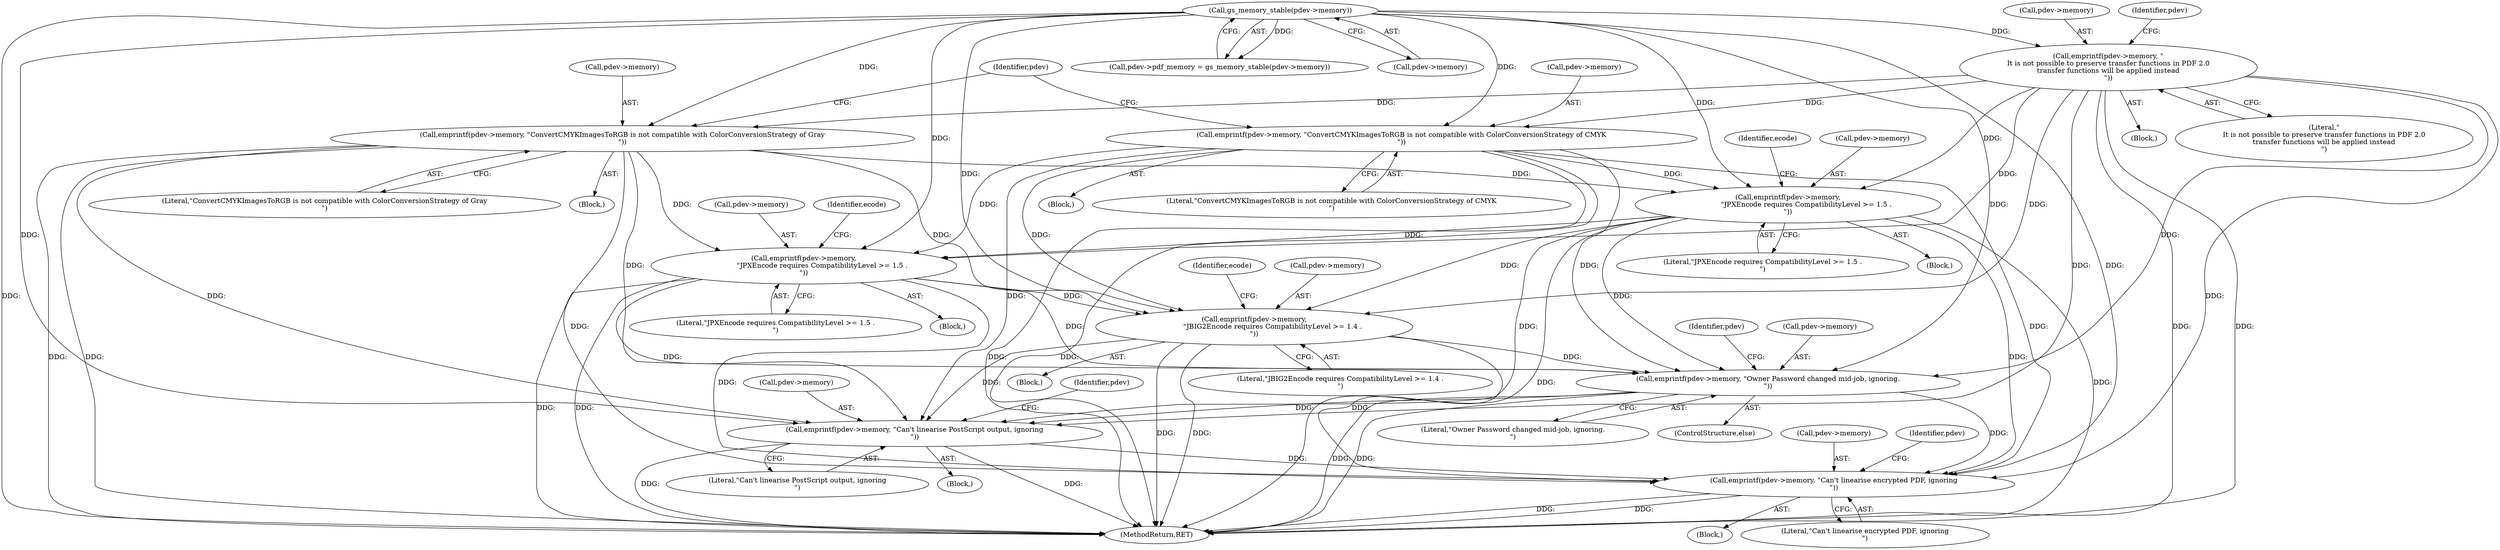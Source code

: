 digraph "0_ghostscript_c3476dde7743761a4e1d39a631716199b696b880@pointer" {
"1001426" [label="(Call,emprintf(pdev->memory, \"Owner Password changed mid-job, ignoring.\n\"))"];
"1001026" [label="(Call,emprintf(pdev->memory, \"ConvertCMYKImagesToRGB is not compatible with ColorConversionStrategy of Gray\n\"))"];
"1000989" [label="(Call,emprintf(pdev->memory, \"\nIt is not possible to preserve transfer functions in PDF 2.0\ntransfer functions will be applied instead\n\"))"];
"1000153" [label="(Call,gs_memory_stable(pdev->memory))"];
"1001253" [label="(Call,emprintf(pdev->memory,\n                 \"JPXEncode requires CompatibilityLevel >= 1.5 .\n\"))"];
"1001218" [label="(Call,emprintf(pdev->memory,\n                 \"JPXEncode requires CompatibilityLevel >= 1.5 .\n\"))"];
"1001010" [label="(Call,emprintf(pdev->memory, \"ConvertCMYKImagesToRGB is not compatible with ColorConversionStrategy of CMYK\n\"))"];
"1001288" [label="(Call,emprintf(pdev->memory,\n                 \"JBIG2Encode requires CompatibilityLevel >= 1.4 .\n\"))"];
"1001440" [label="(Call,emprintf(pdev->memory, \"Can't linearise PostScript output, ignoring\n\"))"];
"1001463" [label="(Call,emprintf(pdev->memory, \"Can't linearise encrypted PDF, ignoring\n\"))"];
"1001467" [label="(Literal,\"Can't linearise encrypted PDF, ignoring\n\")"];
"1001011" [label="(Call,pdev->memory)"];
"1001224" [label="(Identifier,ecode)"];
"1000981" [label="(Block,)"];
"1001294" [label="(Identifier,ecode)"];
"1000990" [label="(Call,pdev->memory)"];
"1001426" [label="(Call,emprintf(pdev->memory, \"Owner Password changed mid-job, ignoring.\n\"))"];
"1000989" [label="(Call,emprintf(pdev->memory, \"\nIt is not possible to preserve transfer functions in PDF 2.0\ntransfer functions will be applied instead\n\"))"];
"1001009" [label="(Block,)"];
"1001257" [label="(Literal,\"JPXEncode requires CompatibilityLevel >= 1.5 .\n\")"];
"1001434" [label="(Identifier,pdev)"];
"1001427" [label="(Call,pdev->memory)"];
"1001253" [label="(Call,emprintf(pdev->memory,\n                 \"JPXEncode requires CompatibilityLevel >= 1.5 .\n\"))"];
"1001030" [label="(Literal,\"ConvertCMYKImagesToRGB is not compatible with ColorConversionStrategy of Gray\n\")"];
"1001217" [label="(Block,)"];
"1001014" [label="(Literal,\"ConvertCMYKImagesToRGB is not compatible with ColorConversionStrategy of CMYK\n\")"];
"1001464" [label="(Call,pdev->memory)"];
"1001551" [label="(MethodReturn,RET)"];
"1001025" [label="(Block,)"];
"1001254" [label="(Call,pdev->memory)"];
"1001218" [label="(Call,emprintf(pdev->memory,\n                 \"JPXEncode requires CompatibilityLevel >= 1.5 .\n\"))"];
"1001444" [label="(Literal,\"Can't linearise PostScript output, ignoring\n\")"];
"1001447" [label="(Identifier,pdev)"];
"1001259" [label="(Identifier,ecode)"];
"1001027" [label="(Call,pdev->memory)"];
"1001439" [label="(Block,)"];
"1001470" [label="(Identifier,pdev)"];
"1001026" [label="(Call,emprintf(pdev->memory, \"ConvertCMYKImagesToRGB is not compatible with ColorConversionStrategy of Gray\n\"))"];
"1001010" [label="(Call,emprintf(pdev->memory, \"ConvertCMYKImagesToRGB is not compatible with ColorConversionStrategy of CMYK\n\"))"];
"1001463" [label="(Call,emprintf(pdev->memory, \"Can't linearise encrypted PDF, ignoring\n\"))"];
"1001061" [label="(Identifier,pdev)"];
"1001289" [label="(Call,pdev->memory)"];
"1001430" [label="(Literal,\"Owner Password changed mid-job, ignoring.\n\")"];
"1001441" [label="(Call,pdev->memory)"];
"1001440" [label="(Call,emprintf(pdev->memory, \"Can't linearise PostScript output, ignoring\n\"))"];
"1001252" [label="(Block,)"];
"1001462" [label="(Block,)"];
"1001222" [label="(Literal,\"JPXEncode requires CompatibilityLevel >= 1.5 .\n\")"];
"1001425" [label="(ControlStructure,else)"];
"1000153" [label="(Call,gs_memory_stable(pdev->memory))"];
"1001292" [label="(Literal,\"JBIG2Encode requires CompatibilityLevel >= 1.4 .\n\")"];
"1000997" [label="(Identifier,pdev)"];
"1000149" [label="(Call,pdev->pdf_memory = gs_memory_stable(pdev->memory))"];
"1001288" [label="(Call,emprintf(pdev->memory,\n                 \"JBIG2Encode requires CompatibilityLevel >= 1.4 .\n\"))"];
"1000154" [label="(Call,pdev->memory)"];
"1000993" [label="(Literal,\"\nIt is not possible to preserve transfer functions in PDF 2.0\ntransfer functions will be applied instead\n\")"];
"1001219" [label="(Call,pdev->memory)"];
"1001287" [label="(Block,)"];
"1001426" -> "1001425"  [label="AST: "];
"1001426" -> "1001430"  [label="CFG: "];
"1001427" -> "1001426"  [label="AST: "];
"1001430" -> "1001426"  [label="AST: "];
"1001434" -> "1001426"  [label="CFG: "];
"1001426" -> "1001551"  [label="DDG: "];
"1001426" -> "1001551"  [label="DDG: "];
"1001026" -> "1001426"  [label="DDG: "];
"1001253" -> "1001426"  [label="DDG: "];
"1000989" -> "1001426"  [label="DDG: "];
"1001218" -> "1001426"  [label="DDG: "];
"1000153" -> "1001426"  [label="DDG: "];
"1001288" -> "1001426"  [label="DDG: "];
"1001010" -> "1001426"  [label="DDG: "];
"1001426" -> "1001440"  [label="DDG: "];
"1001426" -> "1001463"  [label="DDG: "];
"1001026" -> "1001025"  [label="AST: "];
"1001026" -> "1001030"  [label="CFG: "];
"1001027" -> "1001026"  [label="AST: "];
"1001030" -> "1001026"  [label="AST: "];
"1001061" -> "1001026"  [label="CFG: "];
"1001026" -> "1001551"  [label="DDG: "];
"1001026" -> "1001551"  [label="DDG: "];
"1000989" -> "1001026"  [label="DDG: "];
"1000153" -> "1001026"  [label="DDG: "];
"1001026" -> "1001218"  [label="DDG: "];
"1001026" -> "1001253"  [label="DDG: "];
"1001026" -> "1001288"  [label="DDG: "];
"1001026" -> "1001440"  [label="DDG: "];
"1001026" -> "1001463"  [label="DDG: "];
"1000989" -> "1000981"  [label="AST: "];
"1000989" -> "1000993"  [label="CFG: "];
"1000990" -> "1000989"  [label="AST: "];
"1000993" -> "1000989"  [label="AST: "];
"1000997" -> "1000989"  [label="CFG: "];
"1000989" -> "1001551"  [label="DDG: "];
"1000989" -> "1001551"  [label="DDG: "];
"1000153" -> "1000989"  [label="DDG: "];
"1000989" -> "1001010"  [label="DDG: "];
"1000989" -> "1001218"  [label="DDG: "];
"1000989" -> "1001253"  [label="DDG: "];
"1000989" -> "1001288"  [label="DDG: "];
"1000989" -> "1001440"  [label="DDG: "];
"1000989" -> "1001463"  [label="DDG: "];
"1000153" -> "1000149"  [label="AST: "];
"1000153" -> "1000154"  [label="CFG: "];
"1000154" -> "1000153"  [label="AST: "];
"1000149" -> "1000153"  [label="CFG: "];
"1000153" -> "1001551"  [label="DDG: "];
"1000153" -> "1000149"  [label="DDG: "];
"1000153" -> "1001010"  [label="DDG: "];
"1000153" -> "1001218"  [label="DDG: "];
"1000153" -> "1001253"  [label="DDG: "];
"1000153" -> "1001288"  [label="DDG: "];
"1000153" -> "1001440"  [label="DDG: "];
"1000153" -> "1001463"  [label="DDG: "];
"1001253" -> "1001252"  [label="AST: "];
"1001253" -> "1001257"  [label="CFG: "];
"1001254" -> "1001253"  [label="AST: "];
"1001257" -> "1001253"  [label="AST: "];
"1001259" -> "1001253"  [label="CFG: "];
"1001253" -> "1001551"  [label="DDG: "];
"1001253" -> "1001551"  [label="DDG: "];
"1001218" -> "1001253"  [label="DDG: "];
"1001010" -> "1001253"  [label="DDG: "];
"1001253" -> "1001288"  [label="DDG: "];
"1001253" -> "1001440"  [label="DDG: "];
"1001253" -> "1001463"  [label="DDG: "];
"1001218" -> "1001217"  [label="AST: "];
"1001218" -> "1001222"  [label="CFG: "];
"1001219" -> "1001218"  [label="AST: "];
"1001222" -> "1001218"  [label="AST: "];
"1001224" -> "1001218"  [label="CFG: "];
"1001218" -> "1001551"  [label="DDG: "];
"1001218" -> "1001551"  [label="DDG: "];
"1001010" -> "1001218"  [label="DDG: "];
"1001218" -> "1001288"  [label="DDG: "];
"1001218" -> "1001440"  [label="DDG: "];
"1001218" -> "1001463"  [label="DDG: "];
"1001010" -> "1001009"  [label="AST: "];
"1001010" -> "1001014"  [label="CFG: "];
"1001011" -> "1001010"  [label="AST: "];
"1001014" -> "1001010"  [label="AST: "];
"1001061" -> "1001010"  [label="CFG: "];
"1001010" -> "1001551"  [label="DDG: "];
"1001010" -> "1001551"  [label="DDG: "];
"1001010" -> "1001288"  [label="DDG: "];
"1001010" -> "1001440"  [label="DDG: "];
"1001010" -> "1001463"  [label="DDG: "];
"1001288" -> "1001287"  [label="AST: "];
"1001288" -> "1001292"  [label="CFG: "];
"1001289" -> "1001288"  [label="AST: "];
"1001292" -> "1001288"  [label="AST: "];
"1001294" -> "1001288"  [label="CFG: "];
"1001288" -> "1001551"  [label="DDG: "];
"1001288" -> "1001551"  [label="DDG: "];
"1001288" -> "1001440"  [label="DDG: "];
"1001288" -> "1001463"  [label="DDG: "];
"1001440" -> "1001439"  [label="AST: "];
"1001440" -> "1001444"  [label="CFG: "];
"1001441" -> "1001440"  [label="AST: "];
"1001444" -> "1001440"  [label="AST: "];
"1001447" -> "1001440"  [label="CFG: "];
"1001440" -> "1001551"  [label="DDG: "];
"1001440" -> "1001551"  [label="DDG: "];
"1001440" -> "1001463"  [label="DDG: "];
"1001463" -> "1001462"  [label="AST: "];
"1001463" -> "1001467"  [label="CFG: "];
"1001464" -> "1001463"  [label="AST: "];
"1001467" -> "1001463"  [label="AST: "];
"1001470" -> "1001463"  [label="CFG: "];
"1001463" -> "1001551"  [label="DDG: "];
"1001463" -> "1001551"  [label="DDG: "];
}
